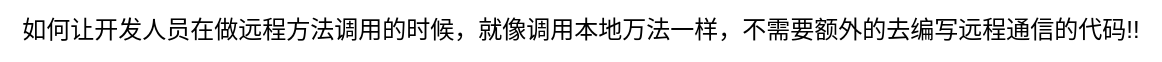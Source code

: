 <mxfile version="21.1.2" type="github">
  <diagram name="第 1 页" id="ipNu82i0-kDr4lVcq5RR">
    <mxGraphModel dx="724" dy="385" grid="1" gridSize="10" guides="1" tooltips="1" connect="1" arrows="1" fold="1" page="1" pageScale="1" pageWidth="827" pageHeight="1169" math="0" shadow="0">
      <root>
        <mxCell id="0" />
        <mxCell id="1" parent="0" />
        <mxCell id="4YSV_oo0eXGsB8GQ95h5-1" value="如何让开发人员在做远程方法调用的时候，就像调用本地万法一样，不需要额外的去编写远程通信的代码!!" style="text;html=1;align=center;verticalAlign=middle;resizable=0;points=[];autosize=1;strokeColor=none;fillColor=none;" vertex="1" parent="1">
          <mxGeometry x="80" y="60" width="580" height="30" as="geometry" />
        </mxCell>
      </root>
    </mxGraphModel>
  </diagram>
</mxfile>

